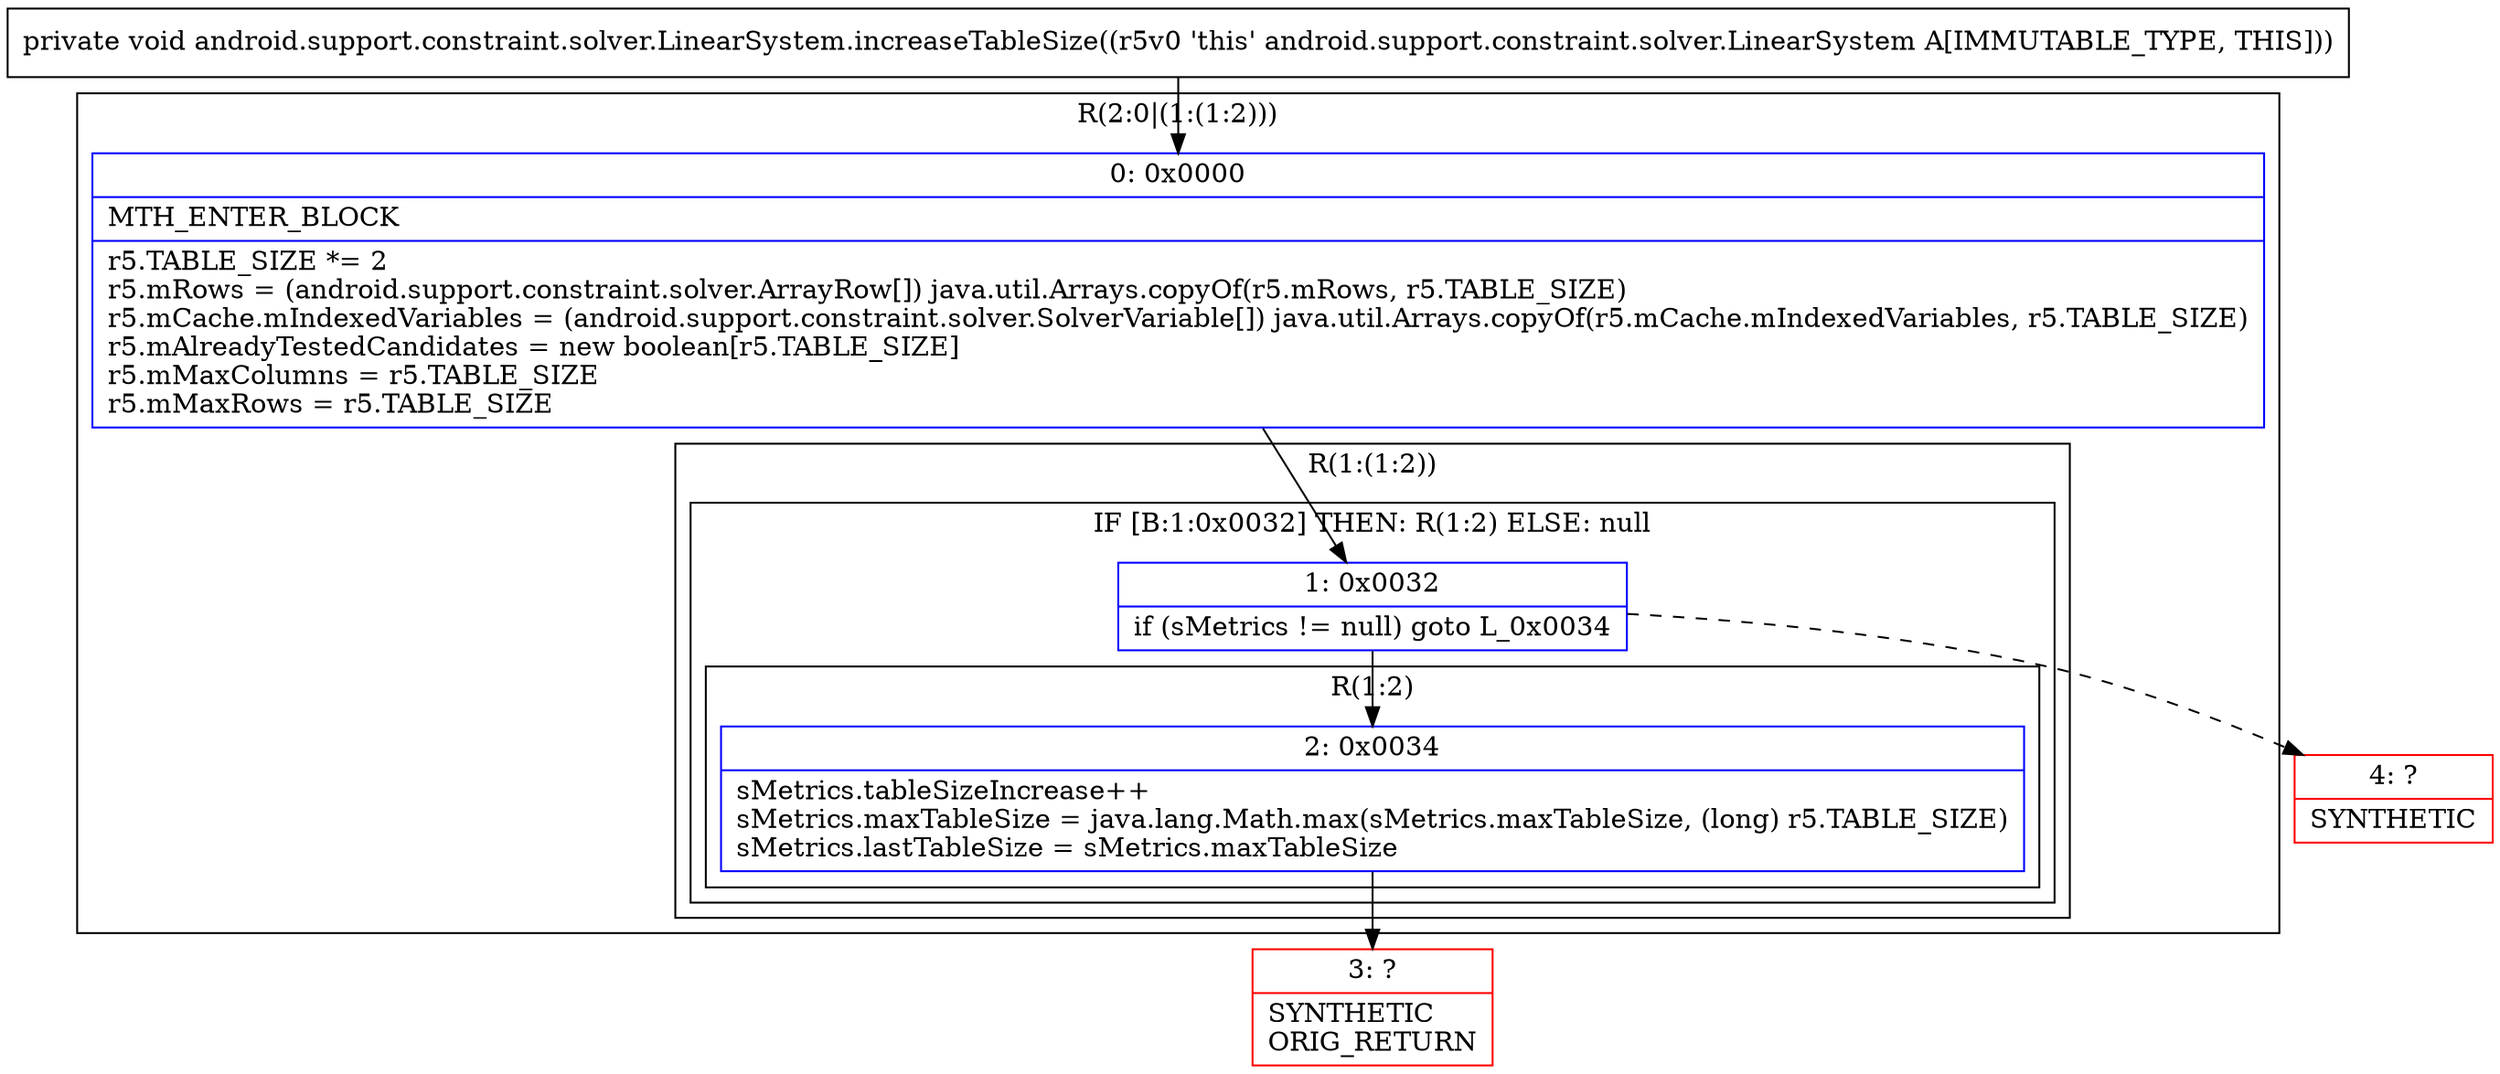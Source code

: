 digraph "CFG forandroid.support.constraint.solver.LinearSystem.increaseTableSize()V" {
subgraph cluster_Region_892827526 {
label = "R(2:0|(1:(1:2)))";
node [shape=record,color=blue];
Node_0 [shape=record,label="{0\:\ 0x0000|MTH_ENTER_BLOCK\l|r5.TABLE_SIZE *= 2\lr5.mRows = (android.support.constraint.solver.ArrayRow[]) java.util.Arrays.copyOf(r5.mRows, r5.TABLE_SIZE)\lr5.mCache.mIndexedVariables = (android.support.constraint.solver.SolverVariable[]) java.util.Arrays.copyOf(r5.mCache.mIndexedVariables, r5.TABLE_SIZE)\lr5.mAlreadyTestedCandidates = new boolean[r5.TABLE_SIZE]\lr5.mMaxColumns = r5.TABLE_SIZE\lr5.mMaxRows = r5.TABLE_SIZE\l}"];
subgraph cluster_Region_2063849910 {
label = "R(1:(1:2))";
node [shape=record,color=blue];
subgraph cluster_IfRegion_1438305857 {
label = "IF [B:1:0x0032] THEN: R(1:2) ELSE: null";
node [shape=record,color=blue];
Node_1 [shape=record,label="{1\:\ 0x0032|if (sMetrics != null) goto L_0x0034\l}"];
subgraph cluster_Region_421429265 {
label = "R(1:2)";
node [shape=record,color=blue];
Node_2 [shape=record,label="{2\:\ 0x0034|sMetrics.tableSizeIncrease++\lsMetrics.maxTableSize = java.lang.Math.max(sMetrics.maxTableSize, (long) r5.TABLE_SIZE)\lsMetrics.lastTableSize = sMetrics.maxTableSize\l}"];
}
}
}
}
Node_3 [shape=record,color=red,label="{3\:\ ?|SYNTHETIC\lORIG_RETURN\l}"];
Node_4 [shape=record,color=red,label="{4\:\ ?|SYNTHETIC\l}"];
MethodNode[shape=record,label="{private void android.support.constraint.solver.LinearSystem.increaseTableSize((r5v0 'this' android.support.constraint.solver.LinearSystem A[IMMUTABLE_TYPE, THIS])) }"];
MethodNode -> Node_0;
Node_0 -> Node_1;
Node_1 -> Node_2;
Node_1 -> Node_4[style=dashed];
Node_2 -> Node_3;
}

